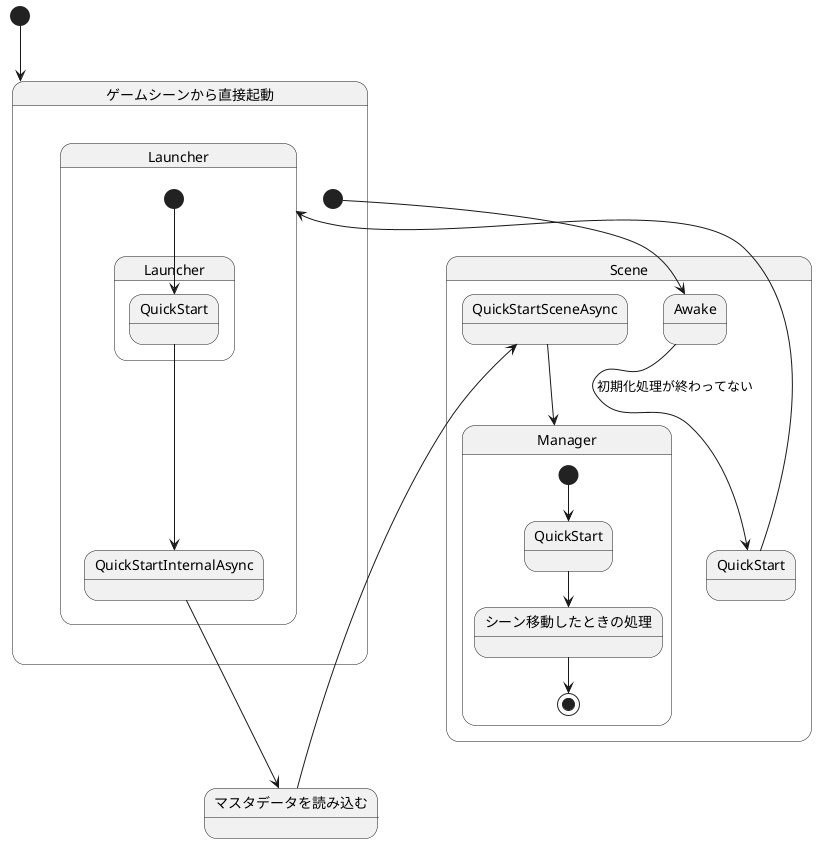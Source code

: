 @startuml ゲームアクティビティ
' [*] で開始。[*]が含まれているとPlantUMLが状態マシン図と判断
[*] --> ゲームシーンから直接起動


マスタデータを読み込む --> Scene.QuickStartSceneAsync
Scene.QuickStartSceneAsync --> Scene.Manager

state Scene.Manager {
    [*] --> Scene.Manager.QuickStart
    Scene.Manager.QuickStart --> シーン移動したときの処理
    シーン移動したときの処理 --> [*]
}

state ゲームシーンから直接起動 {
    [*] --> Scene.Awake
    Scene.Awake --> Scene.QuickStart : 初期化処理が終わってない
    Scene.QuickStart--> Launcher
}

state Launcher {
    [*] --> Launcher.QuickStart
    Launcher.QuickStart --> QuickStartInternalAsync
    QuickStartInternalAsync --> マスタデータを読み込む
}


@enduml
